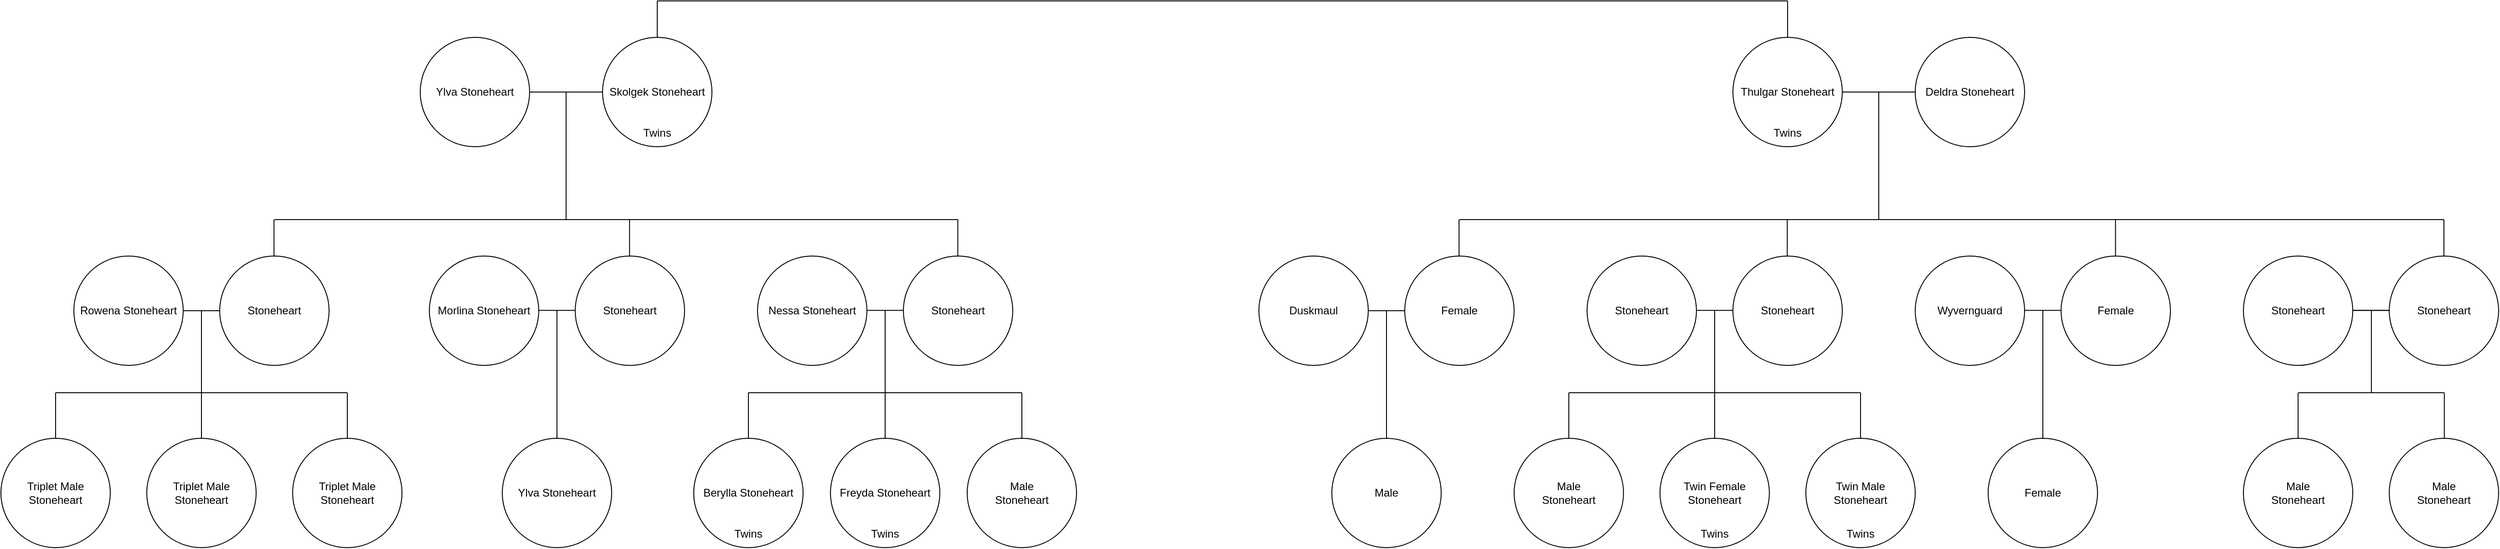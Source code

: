 <mxfile version="26.1.0">
  <diagram name="Page-1" id="BC0-3vWRWkZNQQW_WffX">
    <mxGraphModel dx="3290" dy="626" grid="0" gridSize="10" guides="1" tooltips="1" connect="1" arrows="1" fold="1" page="0" pageScale="1" pageWidth="850" pageHeight="1100" math="0" shadow="0">
      <root>
        <mxCell id="0" />
        <mxCell id="1" parent="0" />
        <mxCell id="hPd7pWXpVeVF4-XowLYw-2" value="Thulgar Stoneheart" style="ellipse;whiteSpace=wrap;html=1;align=center;" parent="1" vertex="1">
          <mxGeometry x="240" y="80" width="120" height="120" as="geometry" />
        </mxCell>
        <mxCell id="hPd7pWXpVeVF4-XowLYw-3" value="Duskmaul" style="ellipse;whiteSpace=wrap;html=1;align=center;" parent="1" vertex="1">
          <mxGeometry x="-280" y="320" width="120" height="120" as="geometry" />
        </mxCell>
        <mxCell id="hPd7pWXpVeVF4-XowLYw-9" value="Deldra Stoneheart" style="ellipse;whiteSpace=wrap;html=1;align=center;" parent="1" vertex="1">
          <mxGeometry x="440" y="80" width="120" height="120" as="geometry" />
        </mxCell>
        <mxCell id="hPd7pWXpVeVF4-XowLYw-10" value="" style="endArrow=none;html=1;rounded=0;exitX=1;exitY=0.5;exitDx=0;exitDy=0;entryX=0;entryY=0.5;entryDx=0;entryDy=0;" parent="1" source="hPd7pWXpVeVF4-XowLYw-2" target="hPd7pWXpVeVF4-XowLYw-9" edge="1">
          <mxGeometry relative="1" as="geometry">
            <mxPoint x="370" y="150" as="sourcePoint" />
            <mxPoint x="430" y="150" as="targetPoint" />
          </mxGeometry>
        </mxCell>
        <mxCell id="hPd7pWXpVeVF4-XowLYw-11" value="" style="endArrow=none;html=1;rounded=0;" parent="1" edge="1">
          <mxGeometry relative="1" as="geometry">
            <mxPoint x="400" y="280" as="sourcePoint" />
            <mxPoint x="400" y="140" as="targetPoint" />
          </mxGeometry>
        </mxCell>
        <mxCell id="hPd7pWXpVeVF4-XowLYw-12" value="" style="endArrow=none;html=1;rounded=0;" parent="1" edge="1">
          <mxGeometry relative="1" as="geometry">
            <mxPoint x="-60" y="280" as="sourcePoint" />
            <mxPoint x="1020" y="280" as="targetPoint" />
          </mxGeometry>
        </mxCell>
        <mxCell id="hPd7pWXpVeVF4-XowLYw-13" value="Stoneheart" style="ellipse;whiteSpace=wrap;html=1;align=center;" parent="1" vertex="1">
          <mxGeometry x="80" y="320" width="120" height="120" as="geometry" />
        </mxCell>
        <mxCell id="hPd7pWXpVeVF4-XowLYw-14" value="Stoneheart" style="ellipse;whiteSpace=wrap;html=1;align=center;" parent="1" vertex="1">
          <mxGeometry x="240" y="320" width="120" height="120" as="geometry" />
        </mxCell>
        <mxCell id="hPd7pWXpVeVF4-XowLYw-16" value="Female" style="ellipse;whiteSpace=wrap;html=1;align=center;" parent="1" vertex="1">
          <mxGeometry x="-120" y="320" width="120" height="120" as="geometry" />
        </mxCell>
        <mxCell id="hPd7pWXpVeVF4-XowLYw-17" value="Wyvernguard" style="ellipse;whiteSpace=wrap;html=1;align=center;" parent="1" vertex="1">
          <mxGeometry x="440" y="320" width="120" height="120" as="geometry" />
        </mxCell>
        <mxCell id="hPd7pWXpVeVF4-XowLYw-18" value="Female" style="ellipse;whiteSpace=wrap;html=1;align=center;" parent="1" vertex="1">
          <mxGeometry x="600" y="320" width="120" height="120" as="geometry" />
        </mxCell>
        <mxCell id="hPd7pWXpVeVF4-XowLYw-19" value="Stoneheart" style="ellipse;whiteSpace=wrap;html=1;align=center;" parent="1" vertex="1">
          <mxGeometry x="800" y="320" width="120" height="120" as="geometry" />
        </mxCell>
        <mxCell id="hPd7pWXpVeVF4-XowLYw-20" value="Stoneheart" style="ellipse;whiteSpace=wrap;html=1;align=center;" parent="1" vertex="1">
          <mxGeometry x="960" y="320" width="120" height="120" as="geometry" />
        </mxCell>
        <mxCell id="hPd7pWXpVeVF4-XowLYw-21" value="" style="endArrow=none;html=1;rounded=0;exitX=0.5;exitY=0;exitDx=0;exitDy=0;" parent="1" source="hPd7pWXpVeVF4-XowLYw-20" edge="1">
          <mxGeometry width="50" height="50" relative="1" as="geometry">
            <mxPoint x="990" y="350" as="sourcePoint" />
            <mxPoint x="1020" y="280" as="targetPoint" />
          </mxGeometry>
        </mxCell>
        <mxCell id="hPd7pWXpVeVF4-XowLYw-22" value="" style="endArrow=none;html=1;rounded=0;exitX=0.5;exitY=0;exitDx=0;exitDy=0;" parent="1" edge="1">
          <mxGeometry width="50" height="50" relative="1" as="geometry">
            <mxPoint x="659.7" y="320" as="sourcePoint" />
            <mxPoint x="659.7" y="280" as="targetPoint" />
          </mxGeometry>
        </mxCell>
        <mxCell id="hPd7pWXpVeVF4-XowLYw-23" value="" style="endArrow=none;html=1;rounded=0;exitX=0.5;exitY=0;exitDx=0;exitDy=0;" parent="1" edge="1">
          <mxGeometry width="50" height="50" relative="1" as="geometry">
            <mxPoint x="299.62" y="320" as="sourcePoint" />
            <mxPoint x="299.62" y="280" as="targetPoint" />
          </mxGeometry>
        </mxCell>
        <mxCell id="hPd7pWXpVeVF4-XowLYw-24" value="" style="endArrow=none;html=1;rounded=0;exitX=0.5;exitY=0;exitDx=0;exitDy=0;" parent="1" edge="1">
          <mxGeometry width="50" height="50" relative="1" as="geometry">
            <mxPoint x="-60.43" y="320" as="sourcePoint" />
            <mxPoint x="-60.43" y="280" as="targetPoint" />
          </mxGeometry>
        </mxCell>
        <mxCell id="hPd7pWXpVeVF4-XowLYw-25" value="" style="endArrow=none;html=1;rounded=0;exitX=1;exitY=0.5;exitDx=0;exitDy=0;entryX=0;entryY=0.5;entryDx=0;entryDy=0;" parent="1" source="hPd7pWXpVeVF4-XowLYw-3" target="hPd7pWXpVeVF4-XowLYw-16" edge="1">
          <mxGeometry width="50" height="50" relative="1" as="geometry">
            <mxPoint x="-150.0" y="340" as="sourcePoint" />
            <mxPoint x="-150.0" y="300" as="targetPoint" />
          </mxGeometry>
        </mxCell>
        <mxCell id="hPd7pWXpVeVF4-XowLYw-26" value="" style="endArrow=none;html=1;rounded=0;exitX=1;exitY=0.5;exitDx=0;exitDy=0;entryX=0;entryY=0.5;entryDx=0;entryDy=0;" parent="1" edge="1">
          <mxGeometry width="50" height="50" relative="1" as="geometry">
            <mxPoint x="200" y="379.63" as="sourcePoint" />
            <mxPoint x="240" y="379.63" as="targetPoint" />
          </mxGeometry>
        </mxCell>
        <mxCell id="hPd7pWXpVeVF4-XowLYw-27" value="" style="endArrow=none;html=1;rounded=0;exitX=1;exitY=0.5;exitDx=0;exitDy=0;entryX=0;entryY=0.5;entryDx=0;entryDy=0;" parent="1" edge="1">
          <mxGeometry width="50" height="50" relative="1" as="geometry">
            <mxPoint x="560" y="379.63" as="sourcePoint" />
            <mxPoint x="600" y="379.63" as="targetPoint" />
          </mxGeometry>
        </mxCell>
        <mxCell id="hPd7pWXpVeVF4-XowLYw-28" value="" style="endArrow=none;html=1;rounded=0;exitX=1;exitY=0.5;exitDx=0;exitDy=0;entryX=0;entryY=0.5;entryDx=0;entryDy=0;" parent="1" edge="1">
          <mxGeometry width="50" height="50" relative="1" as="geometry">
            <mxPoint x="920" y="379.63" as="sourcePoint" />
            <mxPoint x="960" y="379.63" as="targetPoint" />
          </mxGeometry>
        </mxCell>
        <mxCell id="hPd7pWXpVeVF4-XowLYw-29" value="Ylva Stoneheart" style="ellipse;whiteSpace=wrap;html=1;align=center;" parent="1" vertex="1">
          <mxGeometry x="-1200" y="80" width="120" height="120" as="geometry" />
        </mxCell>
        <mxCell id="hPd7pWXpVeVF4-XowLYw-30" value="Rowena Stoneheart" style="ellipse;whiteSpace=wrap;html=1;align=center;" parent="1" vertex="1">
          <mxGeometry x="-1580" y="320" width="120" height="120" as="geometry" />
        </mxCell>
        <mxCell id="hPd7pWXpVeVF4-XowLYw-31" value="Skolgek Stoneheart" style="ellipse;whiteSpace=wrap;html=1;align=center;" parent="1" vertex="1">
          <mxGeometry x="-1000" y="80" width="120" height="120" as="geometry" />
        </mxCell>
        <mxCell id="hPd7pWXpVeVF4-XowLYw-32" value="" style="endArrow=none;html=1;rounded=0;exitX=1;exitY=0.5;exitDx=0;exitDy=0;entryX=0;entryY=0.5;entryDx=0;entryDy=0;" parent="1" source="hPd7pWXpVeVF4-XowLYw-29" target="hPd7pWXpVeVF4-XowLYw-31" edge="1">
          <mxGeometry relative="1" as="geometry">
            <mxPoint x="-1070" y="150" as="sourcePoint" />
            <mxPoint x="-1010" y="150" as="targetPoint" />
          </mxGeometry>
        </mxCell>
        <mxCell id="hPd7pWXpVeVF4-XowLYw-33" value="" style="endArrow=none;html=1;rounded=0;" parent="1" edge="1">
          <mxGeometry relative="1" as="geometry">
            <mxPoint x="-1040" y="280" as="sourcePoint" />
            <mxPoint x="-1040" y="140" as="targetPoint" />
          </mxGeometry>
        </mxCell>
        <mxCell id="hPd7pWXpVeVF4-XowLYw-34" value="" style="endArrow=none;html=1;rounded=0;" parent="1" edge="1">
          <mxGeometry relative="1" as="geometry">
            <mxPoint x="-1360" y="280" as="sourcePoint" />
            <mxPoint x="-610" y="280" as="targetPoint" />
          </mxGeometry>
        </mxCell>
        <mxCell id="hPd7pWXpVeVF4-XowLYw-35" value="Morlina Stoneheart" style="ellipse;whiteSpace=wrap;html=1;align=center;" parent="1" vertex="1">
          <mxGeometry x="-1190" y="320" width="120" height="120" as="geometry" />
        </mxCell>
        <mxCell id="hPd7pWXpVeVF4-XowLYw-36" value="Stoneheart" style="ellipse;whiteSpace=wrap;html=1;align=center;" parent="1" vertex="1">
          <mxGeometry x="-1030" y="320" width="120" height="120" as="geometry" />
        </mxCell>
        <mxCell id="hPd7pWXpVeVF4-XowLYw-37" value="Stoneheart" style="ellipse;whiteSpace=wrap;html=1;align=center;" parent="1" vertex="1">
          <mxGeometry x="-1420" y="320" width="120" height="120" as="geometry" />
        </mxCell>
        <mxCell id="hPd7pWXpVeVF4-XowLYw-38" value="Nessa Stoneheart" style="ellipse;whiteSpace=wrap;html=1;align=center;" parent="1" vertex="1">
          <mxGeometry x="-830" y="320" width="120" height="120" as="geometry" />
        </mxCell>
        <mxCell id="hPd7pWXpVeVF4-XowLYw-39" value="Stoneheart" style="ellipse;whiteSpace=wrap;html=1;align=center;" parent="1" vertex="1">
          <mxGeometry x="-670" y="320" width="120" height="120" as="geometry" />
        </mxCell>
        <mxCell id="hPd7pWXpVeVF4-XowLYw-43" value="" style="endArrow=none;html=1;rounded=0;exitX=0.5;exitY=0;exitDx=0;exitDy=0;" parent="1" edge="1">
          <mxGeometry width="50" height="50" relative="1" as="geometry">
            <mxPoint x="-610.3" y="320" as="sourcePoint" />
            <mxPoint x="-610.3" y="280" as="targetPoint" />
          </mxGeometry>
        </mxCell>
        <mxCell id="hPd7pWXpVeVF4-XowLYw-44" value="" style="endArrow=none;html=1;rounded=0;exitX=0.5;exitY=0;exitDx=0;exitDy=0;" parent="1" edge="1">
          <mxGeometry width="50" height="50" relative="1" as="geometry">
            <mxPoint x="-970.38" y="320" as="sourcePoint" />
            <mxPoint x="-970.38" y="280" as="targetPoint" />
          </mxGeometry>
        </mxCell>
        <mxCell id="hPd7pWXpVeVF4-XowLYw-45" value="" style="endArrow=none;html=1;rounded=0;exitX=0.5;exitY=0;exitDx=0;exitDy=0;" parent="1" edge="1">
          <mxGeometry width="50" height="50" relative="1" as="geometry">
            <mxPoint x="-1360.43" y="320" as="sourcePoint" />
            <mxPoint x="-1360.43" y="280" as="targetPoint" />
          </mxGeometry>
        </mxCell>
        <mxCell id="hPd7pWXpVeVF4-XowLYw-46" value="" style="endArrow=none;html=1;rounded=0;exitX=1;exitY=0.5;exitDx=0;exitDy=0;entryX=0;entryY=0.5;entryDx=0;entryDy=0;" parent="1" source="hPd7pWXpVeVF4-XowLYw-30" target="hPd7pWXpVeVF4-XowLYw-37" edge="1">
          <mxGeometry width="50" height="50" relative="1" as="geometry">
            <mxPoint x="-1450" y="340" as="sourcePoint" />
            <mxPoint x="-1450" y="300" as="targetPoint" />
          </mxGeometry>
        </mxCell>
        <mxCell id="hPd7pWXpVeVF4-XowLYw-47" value="" style="endArrow=none;html=1;rounded=0;exitX=1;exitY=0.5;exitDx=0;exitDy=0;entryX=0;entryY=0.5;entryDx=0;entryDy=0;" parent="1" edge="1">
          <mxGeometry width="50" height="50" relative="1" as="geometry">
            <mxPoint x="-1070" y="379.63" as="sourcePoint" />
            <mxPoint x="-1030" y="379.63" as="targetPoint" />
          </mxGeometry>
        </mxCell>
        <mxCell id="hPd7pWXpVeVF4-XowLYw-48" value="" style="endArrow=none;html=1;rounded=0;exitX=1;exitY=0.5;exitDx=0;exitDy=0;entryX=0;entryY=0.5;entryDx=0;entryDy=0;" parent="1" edge="1">
          <mxGeometry width="50" height="50" relative="1" as="geometry">
            <mxPoint x="-710" y="379.63" as="sourcePoint" />
            <mxPoint x="-670" y="379.63" as="targetPoint" />
          </mxGeometry>
        </mxCell>
        <mxCell id="hPd7pWXpVeVF4-XowLYw-50" value="" style="endArrow=none;html=1;rounded=0;" parent="1" edge="1">
          <mxGeometry width="50" height="50" relative="1" as="geometry">
            <mxPoint x="-940" y="40" as="sourcePoint" />
            <mxPoint x="300" y="40" as="targetPoint" />
          </mxGeometry>
        </mxCell>
        <mxCell id="hPd7pWXpVeVF4-XowLYw-51" value="" style="endArrow=none;html=1;rounded=0;exitX=0.5;exitY=0;exitDx=0;exitDy=0;" parent="1" source="hPd7pWXpVeVF4-XowLYw-31" edge="1">
          <mxGeometry width="50" height="50" relative="1" as="geometry">
            <mxPoint x="-990" y="-20" as="sourcePoint" />
            <mxPoint x="-940" y="40" as="targetPoint" />
          </mxGeometry>
        </mxCell>
        <mxCell id="hPd7pWXpVeVF4-XowLYw-52" value="" style="endArrow=none;html=1;rounded=0;exitX=0.5;exitY=0;exitDx=0;exitDy=0;" parent="1" source="hPd7pWXpVeVF4-XowLYw-2" edge="1">
          <mxGeometry width="50" height="50" relative="1" as="geometry">
            <mxPoint x="290" y="120" as="sourcePoint" />
            <mxPoint x="300" y="40" as="targetPoint" />
          </mxGeometry>
        </mxCell>
        <mxCell id="hPd7pWXpVeVF4-XowLYw-53" value="Male" style="ellipse;whiteSpace=wrap;html=1;align=center;" parent="1" vertex="1">
          <mxGeometry x="-200" y="520" width="120" height="120" as="geometry" />
        </mxCell>
        <mxCell id="hPd7pWXpVeVF4-XowLYw-54" value="&lt;div&gt;Twin Male&lt;/div&gt;&lt;div&gt;Stoneheart&lt;/div&gt;" style="ellipse;whiteSpace=wrap;html=1;align=center;" parent="1" vertex="1">
          <mxGeometry x="320" y="520" width="120" height="120" as="geometry" />
        </mxCell>
        <mxCell id="hPd7pWXpVeVF4-XowLYw-55" value="&lt;div&gt;Twin Female&lt;/div&gt;&lt;div&gt;Stoneheart&lt;/div&gt;" style="ellipse;whiteSpace=wrap;html=1;align=center;" parent="1" vertex="1">
          <mxGeometry x="160" y="520" width="120" height="120" as="geometry" />
        </mxCell>
        <mxCell id="hPd7pWXpVeVF4-XowLYw-56" value="&lt;div&gt;Male&lt;/div&gt;&lt;div&gt;Stoneheart&lt;/div&gt;" style="ellipse;whiteSpace=wrap;html=1;align=center;" parent="1" vertex="1">
          <mxGeometry x="960" y="520" width="120" height="120" as="geometry" />
        </mxCell>
        <mxCell id="hPd7pWXpVeVF4-XowLYw-57" value="&lt;div&gt;Male&lt;/div&gt;&lt;div&gt;Stoneheart&lt;/div&gt;" style="ellipse;whiteSpace=wrap;html=1;align=center;" parent="1" vertex="1">
          <mxGeometry x="800" y="520" width="120" height="120" as="geometry" />
        </mxCell>
        <mxCell id="hPd7pWXpVeVF4-XowLYw-58" value="Female" style="ellipse;whiteSpace=wrap;html=1;align=center;" parent="1" vertex="1">
          <mxGeometry x="520" y="520" width="120" height="120" as="geometry" />
        </mxCell>
        <mxCell id="hPd7pWXpVeVF4-XowLYw-59" value="&lt;div&gt;Triplet Male&lt;/div&gt;&lt;div&gt;Stoneheart&lt;/div&gt;" style="ellipse;whiteSpace=wrap;html=1;align=center;" parent="1" vertex="1">
          <mxGeometry x="-1660" y="520" width="120" height="120" as="geometry" />
        </mxCell>
        <mxCell id="hPd7pWXpVeVF4-XowLYw-60" value="&lt;div&gt;Triplet Male&lt;/div&gt;&lt;div&gt;Stoneheart&lt;/div&gt;" style="ellipse;whiteSpace=wrap;html=1;align=center;" parent="1" vertex="1">
          <mxGeometry x="-1500" y="520" width="120" height="120" as="geometry" />
        </mxCell>
        <mxCell id="hPd7pWXpVeVF4-XowLYw-61" value="&lt;div&gt;Triplet Male&lt;/div&gt;&lt;div&gt;Stoneheart&lt;/div&gt;" style="ellipse;whiteSpace=wrap;html=1;align=center;" parent="1" vertex="1">
          <mxGeometry x="-1340" y="520" width="120" height="120" as="geometry" />
        </mxCell>
        <mxCell id="hPd7pWXpVeVF4-XowLYw-62" value="Ylva Stoneheart" style="ellipse;whiteSpace=wrap;html=1;align=center;" parent="1" vertex="1">
          <mxGeometry x="-1110" y="520" width="120" height="120" as="geometry" />
        </mxCell>
        <mxCell id="hPd7pWXpVeVF4-XowLYw-63" value="&lt;div&gt;Berylla Stoneheart&lt;/div&gt;" style="ellipse;whiteSpace=wrap;html=1;align=center;" parent="1" vertex="1">
          <mxGeometry x="-900" y="520" width="120" height="120" as="geometry" />
        </mxCell>
        <mxCell id="hPd7pWXpVeVF4-XowLYw-64" value="&lt;div&gt;Freyda Stoneheart&lt;/div&gt;" style="ellipse;whiteSpace=wrap;html=1;align=center;" parent="1" vertex="1">
          <mxGeometry x="-750" y="520" width="120" height="120" as="geometry" />
        </mxCell>
        <mxCell id="hPd7pWXpVeVF4-XowLYw-65" value="&lt;div&gt;Male&lt;/div&gt;&lt;div&gt;Stoneheart&lt;/div&gt;" style="ellipse;whiteSpace=wrap;html=1;align=center;" parent="1" vertex="1">
          <mxGeometry x="-600" y="520" width="120" height="120" as="geometry" />
        </mxCell>
        <mxCell id="hPd7pWXpVeVF4-XowLYw-68" value="" style="endArrow=none;html=1;rounded=0;" parent="1" edge="1">
          <mxGeometry width="50" height="50" relative="1" as="geometry">
            <mxPoint x="-1440" y="460" as="sourcePoint" />
            <mxPoint x="-1440" y="380" as="targetPoint" />
          </mxGeometry>
        </mxCell>
        <mxCell id="hPd7pWXpVeVF4-XowLYw-69" value="" style="endArrow=none;html=1;rounded=0;" parent="1" edge="1">
          <mxGeometry width="50" height="50" relative="1" as="geometry">
            <mxPoint x="-1600" y="470" as="sourcePoint" />
            <mxPoint x="-1280" y="470" as="targetPoint" />
          </mxGeometry>
        </mxCell>
        <mxCell id="hPd7pWXpVeVF4-XowLYw-70" value="" style="endArrow=none;html=1;rounded=0;exitX=0.5;exitY=0;exitDx=0;exitDy=0;" parent="1" source="hPd7pWXpVeVF4-XowLYw-59" edge="1">
          <mxGeometry width="50" height="50" relative="1" as="geometry">
            <mxPoint x="-1470" y="520" as="sourcePoint" />
            <mxPoint x="-1600" y="470" as="targetPoint" />
          </mxGeometry>
        </mxCell>
        <mxCell id="hPd7pWXpVeVF4-XowLYw-71" value="" style="endArrow=none;html=1;rounded=0;exitX=0.5;exitY=0;exitDx=0;exitDy=0;" parent="1" source="hPd7pWXpVeVF4-XowLYw-60" edge="1">
          <mxGeometry width="50" height="50" relative="1" as="geometry">
            <mxPoint x="-1590" y="490" as="sourcePoint" />
            <mxPoint x="-1440" y="460" as="targetPoint" />
          </mxGeometry>
        </mxCell>
        <mxCell id="hPd7pWXpVeVF4-XowLYw-72" value="" style="endArrow=none;html=1;rounded=0;exitX=0.5;exitY=0;exitDx=0;exitDy=0;" parent="1" source="hPd7pWXpVeVF4-XowLYw-61" edge="1">
          <mxGeometry width="50" height="50" relative="1" as="geometry">
            <mxPoint x="-1430" y="490" as="sourcePoint" />
            <mxPoint x="-1280" y="470" as="targetPoint" />
          </mxGeometry>
        </mxCell>
        <mxCell id="hPd7pWXpVeVF4-XowLYw-73" value="" style="endArrow=none;html=1;rounded=0;exitX=0.5;exitY=0;exitDx=0;exitDy=0;" parent="1" source="hPd7pWXpVeVF4-XowLYw-62" edge="1">
          <mxGeometry relative="1" as="geometry">
            <mxPoint x="-1200" y="480" as="sourcePoint" />
            <mxPoint x="-1050" y="380" as="targetPoint" />
          </mxGeometry>
        </mxCell>
        <mxCell id="hPd7pWXpVeVF4-XowLYw-74" value="" style="endArrow=none;html=1;rounded=0;" parent="1" edge="1">
          <mxGeometry relative="1" as="geometry">
            <mxPoint x="-690" y="470" as="sourcePoint" />
            <mxPoint x="-690" y="380" as="targetPoint" />
          </mxGeometry>
        </mxCell>
        <mxCell id="hPd7pWXpVeVF4-XowLYw-75" value="" style="endArrow=none;html=1;rounded=0;" parent="1" edge="1">
          <mxGeometry relative="1" as="geometry">
            <mxPoint x="-840" y="470" as="sourcePoint" />
            <mxPoint x="-540" y="470" as="targetPoint" />
          </mxGeometry>
        </mxCell>
        <mxCell id="hPd7pWXpVeVF4-XowLYw-77" value="" style="endArrow=none;html=1;rounded=0;exitX=0.5;exitY=0;exitDx=0;exitDy=0;" parent="1" source="hPd7pWXpVeVF4-XowLYw-65" edge="1">
          <mxGeometry relative="1" as="geometry">
            <mxPoint x="-760" y="490" as="sourcePoint" />
            <mxPoint x="-540" y="470" as="targetPoint" />
          </mxGeometry>
        </mxCell>
        <mxCell id="hPd7pWXpVeVF4-XowLYw-78" value="" style="endArrow=none;html=1;rounded=0;exitX=0.5;exitY=0;exitDx=0;exitDy=0;" parent="1" edge="1">
          <mxGeometry relative="1" as="geometry">
            <mxPoint x="-690" y="520" as="sourcePoint" />
            <mxPoint x="-690" y="470" as="targetPoint" />
          </mxGeometry>
        </mxCell>
        <mxCell id="hPd7pWXpVeVF4-XowLYw-79" value="" style="endArrow=none;html=1;rounded=0;exitX=0.5;exitY=0;exitDx=0;exitDy=0;" parent="1" edge="1">
          <mxGeometry relative="1" as="geometry">
            <mxPoint x="-840" y="520" as="sourcePoint" />
            <mxPoint x="-840" y="470" as="targetPoint" />
          </mxGeometry>
        </mxCell>
        <mxCell id="hPd7pWXpVeVF4-XowLYw-84" value="" style="endArrow=none;html=1;rounded=0;exitX=0.5;exitY=0;exitDx=0;exitDy=0;" parent="1" source="hPd7pWXpVeVF4-XowLYw-53" edge="1">
          <mxGeometry width="50" height="50" relative="1" as="geometry">
            <mxPoint x="-180" y="540" as="sourcePoint" />
            <mxPoint x="-140" y="380" as="targetPoint" />
          </mxGeometry>
        </mxCell>
        <mxCell id="hPd7pWXpVeVF4-XowLYw-85" value="" style="endArrow=none;html=1;rounded=0;" parent="1" edge="1">
          <mxGeometry width="50" height="50" relative="1" as="geometry">
            <mxPoint x="220" y="470" as="sourcePoint" />
            <mxPoint x="220" y="380" as="targetPoint" />
          </mxGeometry>
        </mxCell>
        <mxCell id="hPd7pWXpVeVF4-XowLYw-86" value="" style="endArrow=none;html=1;rounded=0;" parent="1" edge="1">
          <mxGeometry width="50" height="50" relative="1" as="geometry">
            <mxPoint x="60" y="470" as="sourcePoint" />
            <mxPoint x="380" y="470" as="targetPoint" />
          </mxGeometry>
        </mxCell>
        <mxCell id="hPd7pWXpVeVF4-XowLYw-87" value="" style="endArrow=none;html=1;rounded=0;exitX=0.5;exitY=0;exitDx=0;exitDy=0;" parent="1" source="hPd7pWXpVeVF4-XowLYw-54" edge="1">
          <mxGeometry width="50" height="50" relative="1" as="geometry">
            <mxPoint x="230" y="540" as="sourcePoint" />
            <mxPoint x="380" y="470" as="targetPoint" />
          </mxGeometry>
        </mxCell>
        <mxCell id="hPd7pWXpVeVF4-XowLYw-88" value="" style="endArrow=none;html=1;rounded=0;exitX=0.5;exitY=0;exitDx=0;exitDy=0;" parent="1" source="hPd7pWXpVeVF4-XowLYw-55" edge="1">
          <mxGeometry width="50" height="50" relative="1" as="geometry">
            <mxPoint x="139.6" y="520" as="sourcePoint" />
            <mxPoint x="220" y="470" as="targetPoint" />
          </mxGeometry>
        </mxCell>
        <mxCell id="hPd7pWXpVeVF4-XowLYw-89" value="" style="endArrow=none;html=1;rounded=0;exitX=0.5;exitY=0;exitDx=0;exitDy=0;" parent="1" source="hPd7pWXpVeVF4-XowLYw-58" edge="1">
          <mxGeometry width="50" height="50" relative="1" as="geometry">
            <mxPoint x="580" y="470" as="sourcePoint" />
            <mxPoint x="580" y="380" as="targetPoint" />
          </mxGeometry>
        </mxCell>
        <mxCell id="hPd7pWXpVeVF4-XowLYw-91" value="" style="endArrow=none;html=1;rounded=0;exitX=1;exitY=0.5;exitDx=0;exitDy=0;entryX=0;entryY=0.5;entryDx=0;entryDy=0;" parent="1" edge="1">
          <mxGeometry width="50" height="50" relative="1" as="geometry">
            <mxPoint x="920.4" y="379.63" as="sourcePoint" />
            <mxPoint x="960.4" y="379.63" as="targetPoint" />
          </mxGeometry>
        </mxCell>
        <mxCell id="hPd7pWXpVeVF4-XowLYw-92" value="" style="endArrow=none;html=1;rounded=0;" parent="1" edge="1">
          <mxGeometry width="50" height="50" relative="1" as="geometry">
            <mxPoint x="940.4" y="470" as="sourcePoint" />
            <mxPoint x="940.4" y="380" as="targetPoint" />
          </mxGeometry>
        </mxCell>
        <mxCell id="hPd7pWXpVeVF4-XowLYw-93" value="" style="endArrow=none;html=1;rounded=0;" parent="1" edge="1">
          <mxGeometry width="50" height="50" relative="1" as="geometry">
            <mxPoint x="860.4" y="470" as="sourcePoint" />
            <mxPoint x="1020.4" y="470" as="targetPoint" />
          </mxGeometry>
        </mxCell>
        <mxCell id="hPd7pWXpVeVF4-XowLYw-94" value="" style="endArrow=none;html=1;rounded=0;" parent="1" edge="1">
          <mxGeometry width="50" height="50" relative="1" as="geometry">
            <mxPoint x="1020.4" y="520" as="sourcePoint" />
            <mxPoint x="1020.4" y="470" as="targetPoint" />
          </mxGeometry>
        </mxCell>
        <mxCell id="hPd7pWXpVeVF4-XowLYw-95" value="" style="endArrow=none;html=1;rounded=0;" parent="1" edge="1">
          <mxGeometry width="50" height="50" relative="1" as="geometry">
            <mxPoint x="860" y="520" as="sourcePoint" />
            <mxPoint x="860" y="470" as="targetPoint" />
          </mxGeometry>
        </mxCell>
        <mxCell id="hPd7pWXpVeVF4-XowLYw-96" value="&lt;div&gt;Male&lt;/div&gt;&lt;div&gt;Stoneheart&lt;/div&gt;" style="ellipse;whiteSpace=wrap;html=1;align=center;" parent="1" vertex="1">
          <mxGeometry y="520" width="120" height="120" as="geometry" />
        </mxCell>
        <mxCell id="hPd7pWXpVeVF4-XowLYw-97" value="" style="endArrow=none;html=1;rounded=0;exitX=0.5;exitY=0;exitDx=0;exitDy=0;" parent="1" source="hPd7pWXpVeVF4-XowLYw-96" edge="1">
          <mxGeometry width="50" height="50" relative="1" as="geometry">
            <mxPoint x="130" y="530" as="sourcePoint" />
            <mxPoint x="60" y="470" as="targetPoint" />
          </mxGeometry>
        </mxCell>
        <mxCell id="Nh4yzsC7WV3FwsjhjX3d-1" value="Twins" style="text;html=1;align=center;verticalAlign=middle;whiteSpace=wrap;rounded=0;" vertex="1" parent="1">
          <mxGeometry x="-870" y="610" width="60" height="30" as="geometry" />
        </mxCell>
        <mxCell id="Nh4yzsC7WV3FwsjhjX3d-2" value="Twins" style="text;html=1;align=center;verticalAlign=middle;whiteSpace=wrap;rounded=0;" vertex="1" parent="1">
          <mxGeometry x="-720" y="610" width="60" height="30" as="geometry" />
        </mxCell>
        <mxCell id="Nh4yzsC7WV3FwsjhjX3d-3" value="Twins" style="text;html=1;align=center;verticalAlign=middle;whiteSpace=wrap;rounded=0;" vertex="1" parent="1">
          <mxGeometry x="350" y="610" width="60" height="30" as="geometry" />
        </mxCell>
        <mxCell id="Nh4yzsC7WV3FwsjhjX3d-4" value="Twins" style="text;html=1;align=center;verticalAlign=middle;whiteSpace=wrap;rounded=0;" vertex="1" parent="1">
          <mxGeometry x="190" y="610" width="60" height="30" as="geometry" />
        </mxCell>
        <mxCell id="Nh4yzsC7WV3FwsjhjX3d-5" value="Twins" style="text;html=1;align=center;verticalAlign=middle;whiteSpace=wrap;rounded=0;" vertex="1" parent="1">
          <mxGeometry x="-970" y="170" width="60" height="30" as="geometry" />
        </mxCell>
        <mxCell id="Nh4yzsC7WV3FwsjhjX3d-6" value="Twins" style="text;html=1;align=center;verticalAlign=middle;whiteSpace=wrap;rounded=0;" vertex="1" parent="1">
          <mxGeometry x="270" y="170" width="60" height="30" as="geometry" />
        </mxCell>
      </root>
    </mxGraphModel>
  </diagram>
</mxfile>
